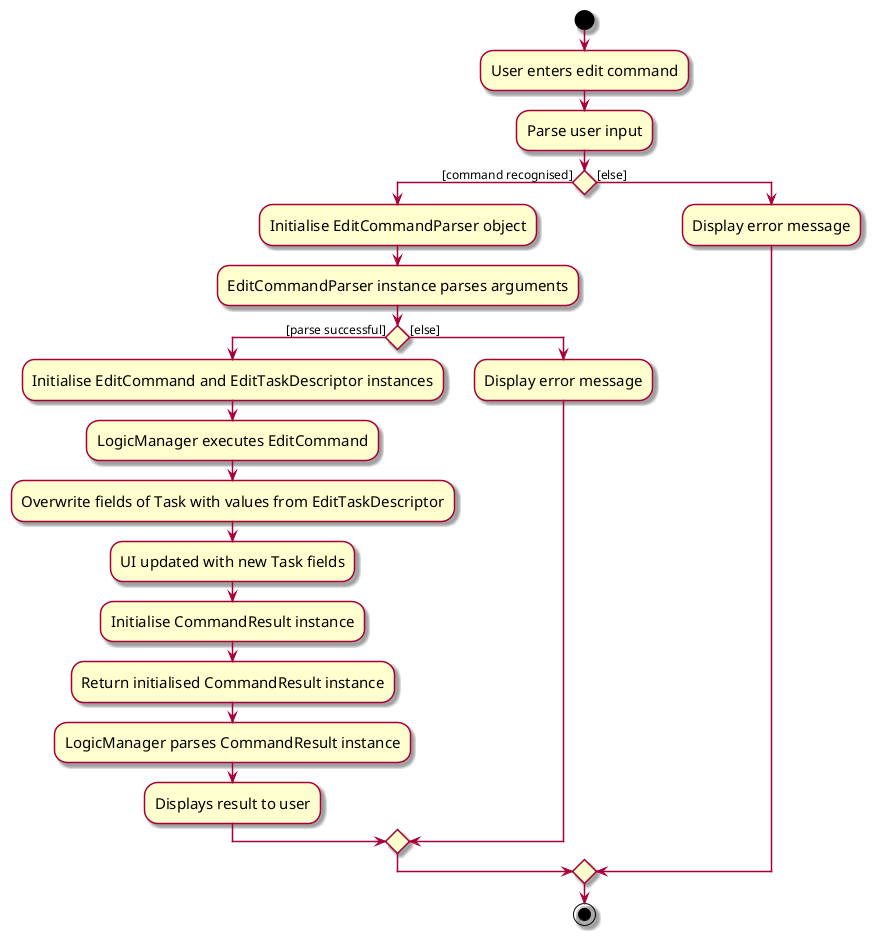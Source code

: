 @startuml
skin rose
skinparam ActivityFontSize 15
skinparam ArrowFontSize 12
start
:User enters edit command;

'Since the beta syntax does not support placing the condition outside the
'diamond we place it as the true branch instead.

:Parse user input;

if () then ([command recognised])
    :Initialise EditCommandParser object;
    :EditCommandParser instance parses arguments;
    if () then ([parse successful])
        :Initialise EditCommand and EditTaskDescriptor instances;
        :LogicManager executes EditCommand;
        :Overwrite fields of Task with values from EditTaskDescriptor;
        :UI updated with new Task fields;
        :Initialise CommandResult instance;
        :Return initialised CommandResult instance;
        :LogicManager parses CommandResult instance;
        :Displays result to user;
    else ([else])
        :Display error message;
    endif
else ([else])
:Display error message;
endif
stop

@enduml

